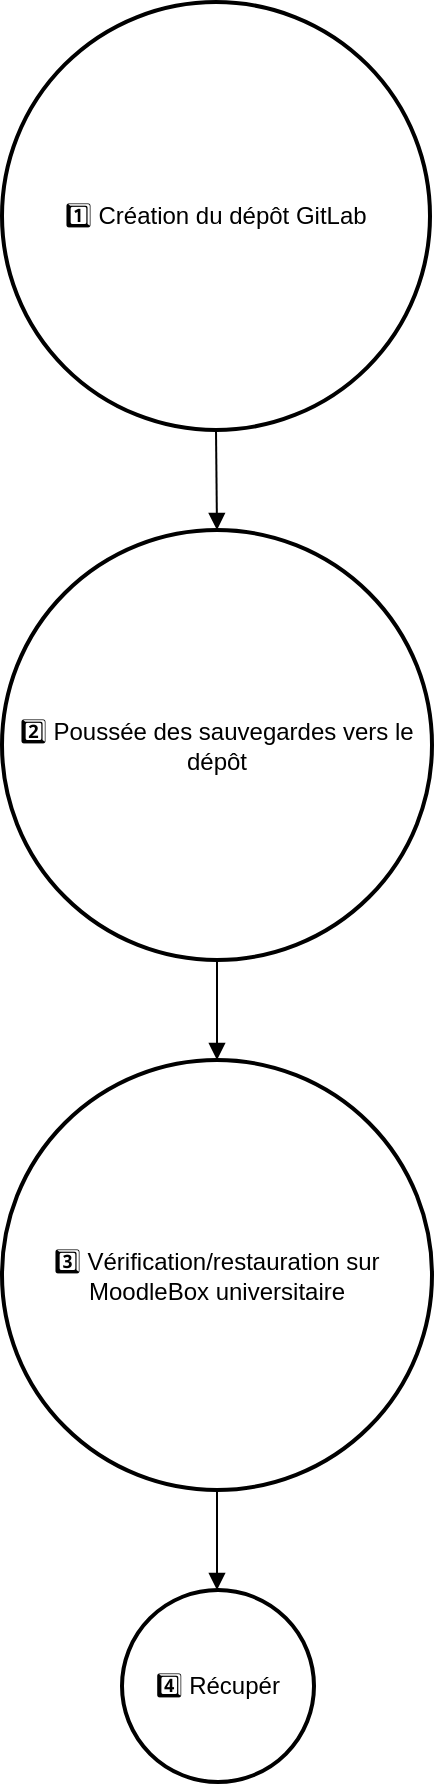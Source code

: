 <mxfile version="26.0.7">
  <diagram name="Page-1" id="NMXaFDr1c_jArrEmmARX">
    <mxGraphModel>
      <root>
        <mxCell id="0" />
        <mxCell id="1" parent="0" />
        <mxCell id="2" value="1️⃣ Création du dépôt GitLab" style="ellipse;aspect=fixed;strokeWidth=2;whiteSpace=wrap;" vertex="1" parent="1">
          <mxGeometry x="8" y="8" width="214" height="214" as="geometry" />
        </mxCell>
        <mxCell id="3" value="2️⃣ Poussée des sauvegardes vers le dépôt" style="ellipse;aspect=fixed;strokeWidth=2;whiteSpace=wrap;" vertex="1" parent="1">
          <mxGeometry x="8" y="272" width="215" height="215" as="geometry" />
        </mxCell>
        <mxCell id="4" value="3️⃣ Vérification/restauration sur MoodleBox universitaire" style="ellipse;aspect=fixed;strokeWidth=2;whiteSpace=wrap;" vertex="1" parent="1">
          <mxGeometry x="8" y="537" width="215" height="215" as="geometry" />
        </mxCell>
        <mxCell id="5" value="4️⃣ Récupér" style="ellipse;aspect=fixed;strokeWidth=2;whiteSpace=wrap;" vertex="1" parent="1">
          <mxGeometry x="68" y="802" width="96" height="96" as="geometry" />
        </mxCell>
        <mxCell id="6" value="" style="curved=1;startArrow=none;endArrow=block;exitX=0.5;exitY=1;entryX=0.5;entryY=0;" edge="1" parent="1" source="2" target="3">
          <mxGeometry relative="1" as="geometry">
            <Array as="points" />
          </mxGeometry>
        </mxCell>
        <mxCell id="7" value="" style="curved=1;startArrow=none;endArrow=block;exitX=0.5;exitY=1;entryX=0.5;entryY=0;" edge="1" parent="1" source="3" target="4">
          <mxGeometry relative="1" as="geometry">
            <Array as="points" />
          </mxGeometry>
        </mxCell>
        <mxCell id="8" value="" style="curved=1;startArrow=none;endArrow=block;exitX=0.5;exitY=1;entryX=0.49;entryY=0;" edge="1" parent="1" source="4" target="5">
          <mxGeometry relative="1" as="geometry">
            <Array as="points" />
          </mxGeometry>
        </mxCell>
      </root>
    </mxGraphModel>
  </diagram>
</mxfile>
